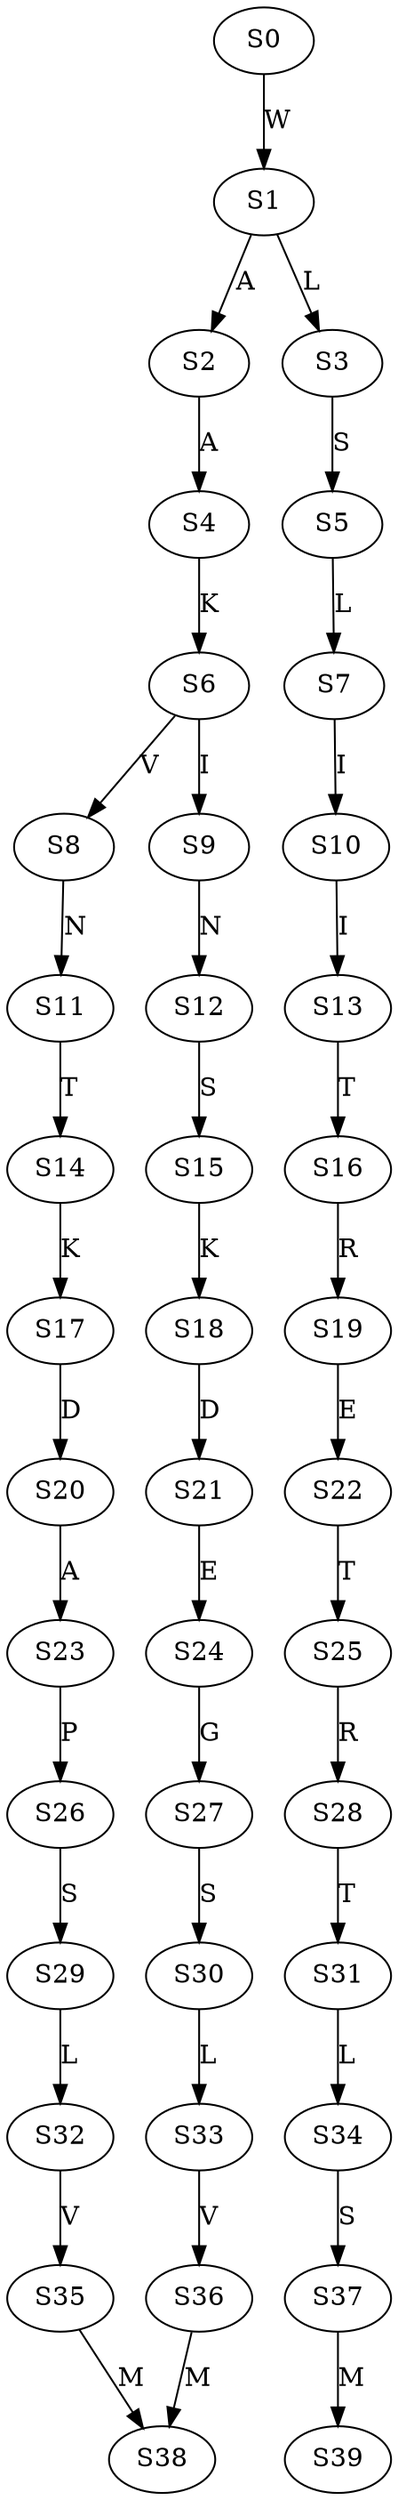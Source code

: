 strict digraph  {
	S0 -> S1 [ label = W ];
	S1 -> S2 [ label = A ];
	S1 -> S3 [ label = L ];
	S2 -> S4 [ label = A ];
	S3 -> S5 [ label = S ];
	S4 -> S6 [ label = K ];
	S5 -> S7 [ label = L ];
	S6 -> S8 [ label = V ];
	S6 -> S9 [ label = I ];
	S7 -> S10 [ label = I ];
	S8 -> S11 [ label = N ];
	S9 -> S12 [ label = N ];
	S10 -> S13 [ label = I ];
	S11 -> S14 [ label = T ];
	S12 -> S15 [ label = S ];
	S13 -> S16 [ label = T ];
	S14 -> S17 [ label = K ];
	S15 -> S18 [ label = K ];
	S16 -> S19 [ label = R ];
	S17 -> S20 [ label = D ];
	S18 -> S21 [ label = D ];
	S19 -> S22 [ label = E ];
	S20 -> S23 [ label = A ];
	S21 -> S24 [ label = E ];
	S22 -> S25 [ label = T ];
	S23 -> S26 [ label = P ];
	S24 -> S27 [ label = G ];
	S25 -> S28 [ label = R ];
	S26 -> S29 [ label = S ];
	S27 -> S30 [ label = S ];
	S28 -> S31 [ label = T ];
	S29 -> S32 [ label = L ];
	S30 -> S33 [ label = L ];
	S31 -> S34 [ label = L ];
	S32 -> S35 [ label = V ];
	S33 -> S36 [ label = V ];
	S34 -> S37 [ label = S ];
	S35 -> S38 [ label = M ];
	S36 -> S38 [ label = M ];
	S37 -> S39 [ label = M ];
}
